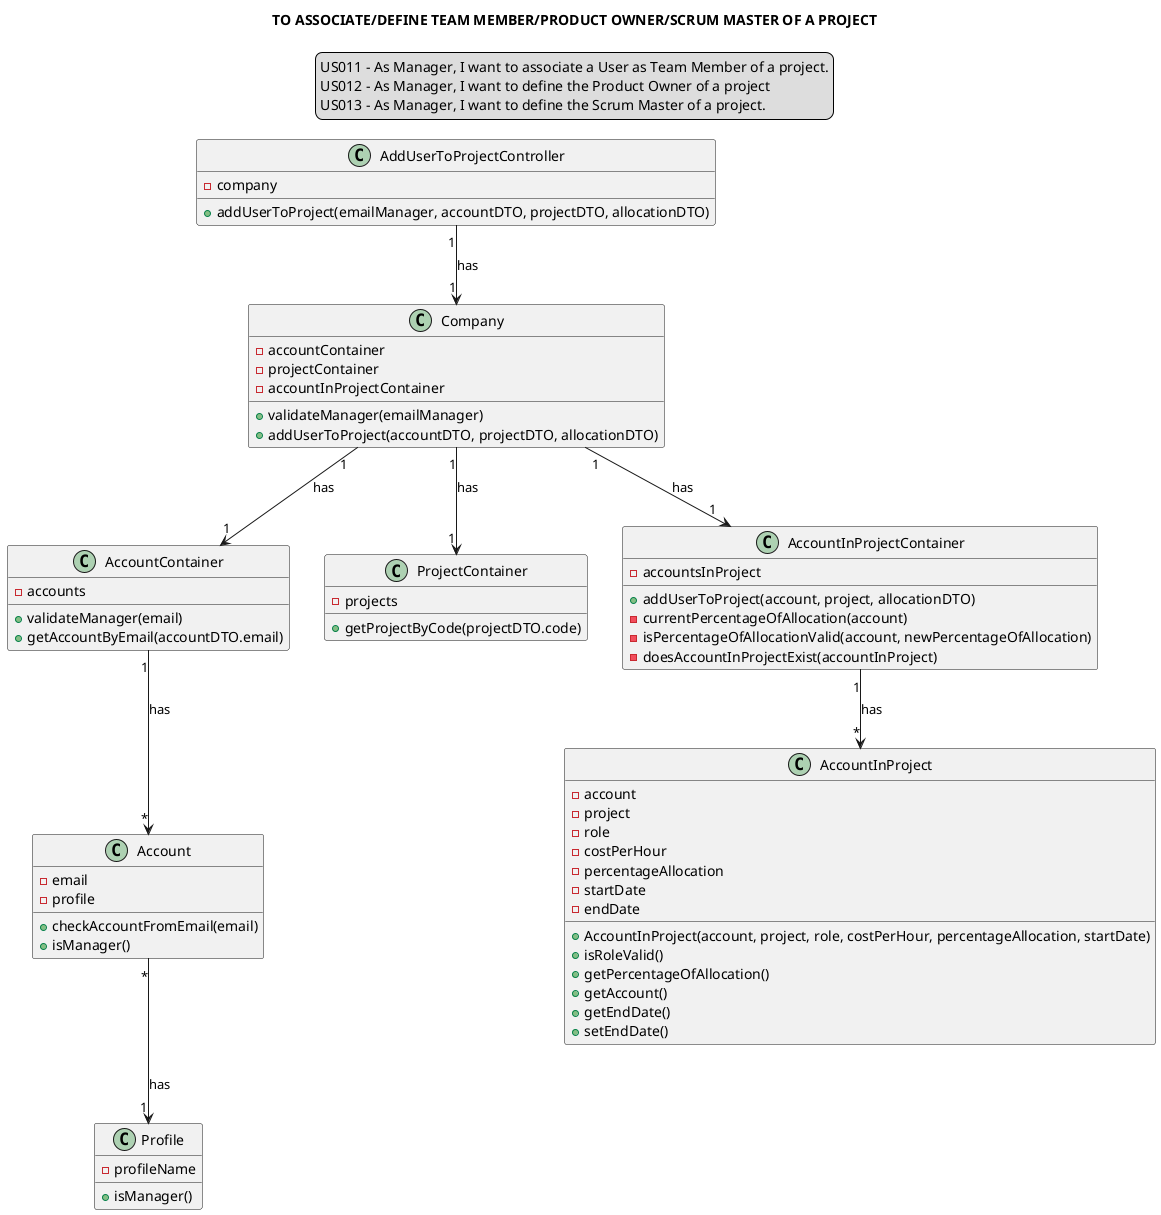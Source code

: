 @startuml

skinparam sequenceMessageAlign center
title TO ASSOCIATE/DEFINE TEAM MEMBER/PRODUCT OWNER/SCRUM MASTER OF A PROJECT
legend top
US011 - As Manager, I want to associate a User as Team Member of a project.
US012 - As Manager, I want to define the Product Owner of a project
US013 - As Manager, I want to define the Scrum Master of a project.
end legend

class AddUserToProjectController {
-company
+addUserToProject(emailManager, accountDTO, projectDTO, allocationDTO)
}

class Company {
-accountContainer
-projectContainer
-accountInProjectContainer
+validateManager(emailManager)
+addUserToProject(accountDTO, projectDTO, allocationDTO)
}

class AccountContainer {
-accounts
+validateManager(email)
+getAccountByEmail(accountDTO.email)
}

class ProjectContainer {
-projects
+getProjectByCode(projectDTO.code)
}

class AccountInProject{
-account
-project
-role
-costPerHour
-percentageAllocation
-startDate
-endDate
+AccountInProject(account, project, role, costPerHour, percentageAllocation, startDate)
+isRoleValid()
+getPercentageOfAllocation()
+getAccount()
+getEndDate()
+setEndDate()

}
class AccountInProjectContainer{
-accountsInProject
+addUserToProject(account, project, allocationDTO)
-currentPercentageOfAllocation(account)
-isPercentageOfAllocationValid(account, newPercentageOfAllocation)
-doesAccountInProjectExist(accountInProject)
}

class "Account"{
-email
-profile
+checkAccountFromEmail(email)
+isManager()
}

class "Profile"{
-profileName
+isManager()
}


AddUserToProjectController "1"-->"1" Company:has
Company "1"-->"1" AccountInProjectContainer: has
Company "1"-->"1" AccountContainer: has
Company "1"-->"1" ProjectContainer: has
AccountInProjectContainer "1"--> "*" AccountInProject: has
"AccountContainer""1" --> "*""Account": has
"Account" "*"--> "1""Profile": has
@enduml



